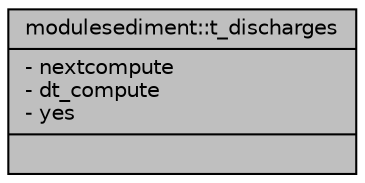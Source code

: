 digraph "modulesediment::t_discharges"
{
 // LATEX_PDF_SIZE
  edge [fontname="Helvetica",fontsize="10",labelfontname="Helvetica",labelfontsize="10"];
  node [fontname="Helvetica",fontsize="10",shape=record];
  Node1 [label="{modulesediment::t_discharges\n|- nextcompute\l- dt_compute\l- yes\l|}",height=0.2,width=0.4,color="black", fillcolor="grey75", style="filled", fontcolor="black",tooltip=" "];
}
